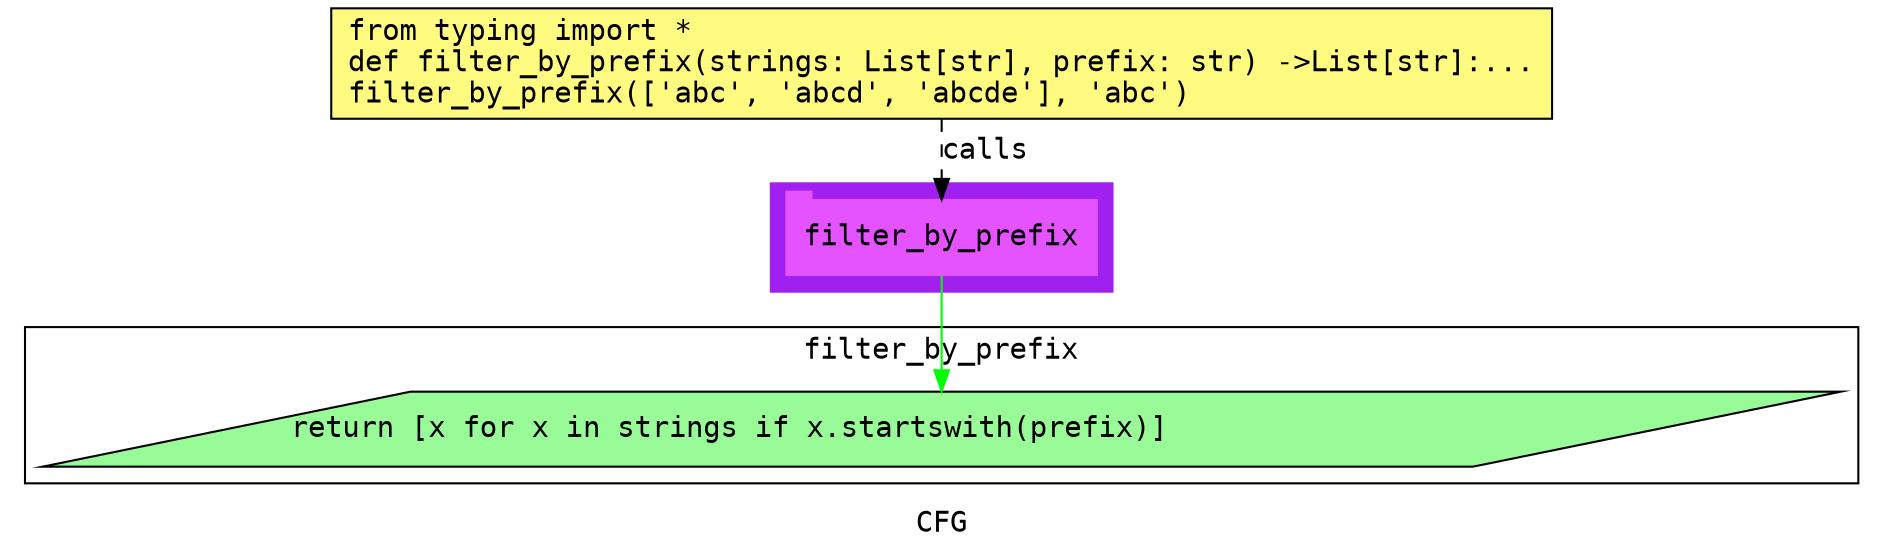 digraph cluster290CFG {
	graph [bb="0,0,864,259",
		compound=True,
		fontname="DejaVu Sans Mono",
		label=CFG,
		lheight=0.21,
		lp="432,11.5",
		lwidth=0.35,
		pack=False,
		rankdir=TB,
		ranksep=0.02
	];
	node [fontname="DejaVu Sans Mono",
		label="\N"
	];
	edge [fontname="DejaVu Sans Mono"];
	subgraph cluster_1 {
		graph [bb="350,123,514,175",
			color=purple,
			compound=true,
			fontname="DejaVu Sans Mono",
			label="",
			rankdir=TB,
			ranksep=0.02,
			shape=tab,
			style=filled
		];
		node [fontname="DejaVu Sans Mono"];
		edge [fontname="DejaVu Sans Mono"];
		6	[color="#E552FF",
			height=0.5,
			label=filter_by_prefix,
			linenum="[7]",
			pos="432,149",
			shape=tab,
			style=filled,
			width=2.0694];
	}
	subgraph cluster2filter_by_prefix {
		graph [bb="8,31,856,106",
			compound=True,
			fontname="DejaVu Sans Mono",
			label=filter_by_prefix,
			lheight=0.21,
			lp="432,94.5",
			lwidth=1.85,
			pack=False,
			rankdir=TB,
			ranksep=0.02
		];
		node [fontname="DejaVu Sans Mono"];
		edge [fontname="DejaVu Sans Mono"];
		3	[fillcolor="#98fb98",
			height=0.5,
			label="return [x for x in strings if x.startswith(prefix)]\l",
			linenum="[5]",
			pos="432,57",
			shape=parallelogram,
			style="filled,solid",
			width=11.568];
	}
	1	[fillcolor="#FFFB81",
		height=0.73611,
		label="from typing import *\ldef filter_by_prefix(strings: List[str], prefix: str) ->List[str]:...\lfilter_by_prefix(['abc', 'abcd', 'abcde'], '\
abc')\l",
		linenum="[1]",
		pos="432,232.5",
		shape=rectangle,
		style="filled,solid",
		width=8.1389];
	1 -> 6	[label=calls,
		lp="453,190.5",
		pos="e,432,167.13 432,205.71 432,196.66 432,186.47 432,177.3",
		style=dashed];
	6 -> 3	[color=green,
		pos="e,432,75.3 432,130.65 432,117.82 432,100.11 432,85.381"];
}
